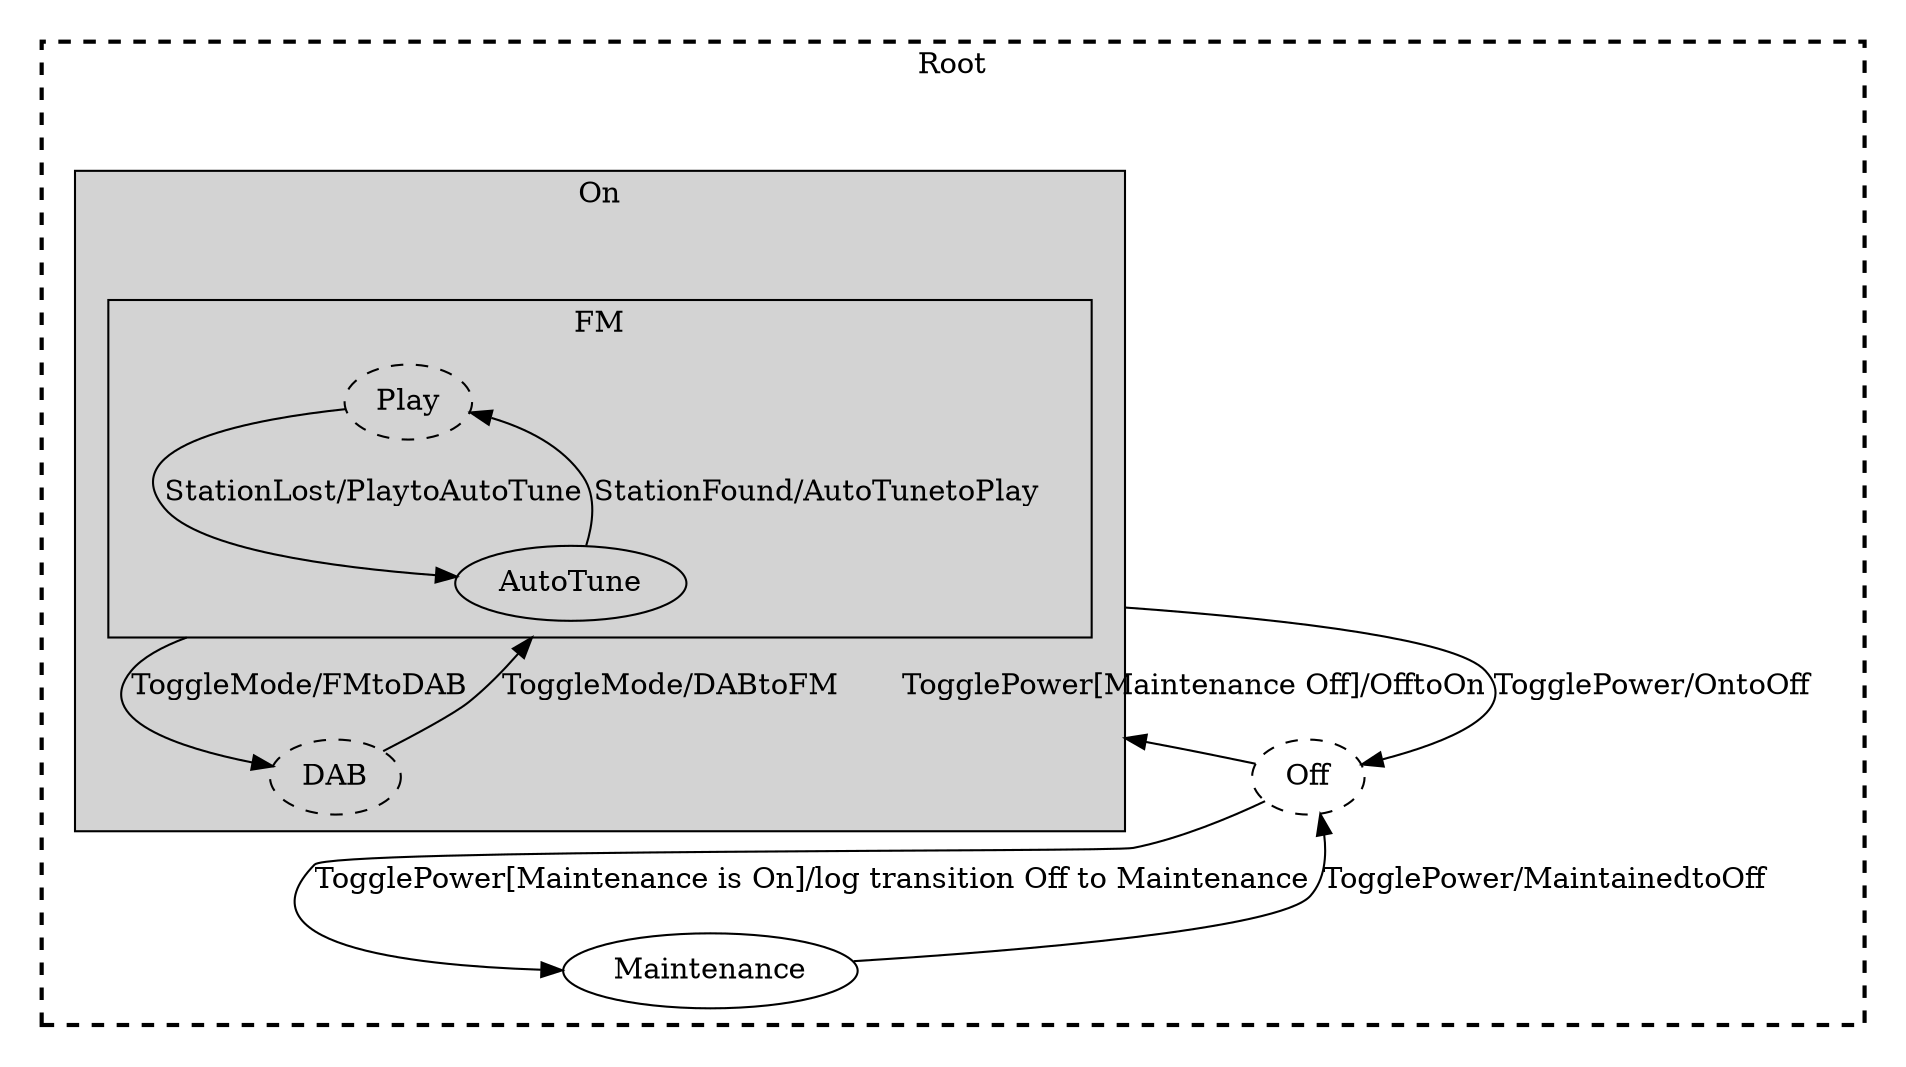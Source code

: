 digraph G {
  compound=true;

  subgraph cluster1000 {
    style=invis;
    subgraph cluster0 {
      style="visible, dashed, bold";
      label = "Root"
      Off [style="dashed"];
      Maintenance [];
      subgraph cluster1003 {
        style=invis;
        subgraph cluster3 {
          style="visible, filled";
          label = "On"
          subgraph cluster1004 {
            style=invis;
            subgraph cluster4 {
              style="visible, filled";
              label = "FM"
              Play [style="dashed, filled"];
              AutoTune [];
            }
          }
          DAB [style="dashed"];
        }
      }
    }
  }
  Off [style="dashed"];
  Maintenance [];
  subgraph cluster1003 {
    style=invis;
    subgraph cluster3 {
      style="visible, filled";
      label = "On"
      subgraph cluster1004 {
        style=invis;
        subgraph cluster4 {
          style="visible, filled";
          label = "FM"
          Play [style="dashed, filled"];
          AutoTune [];
        }
      }
      DAB [style="dashed"];
    }
  }
  subgraph cluster1004 {
    style=invis;
    subgraph cluster4 {
      style="visible, filled";
      label = "FM"
      Play [style="dashed, filled"];
      AutoTune [];
    }
  }
  DAB [style="dashed"];
  Play [style="dashed, filled"];
  AutoTune [];
  Off -> Maintenance [label="TogglePower[Maintenance is On]/log transition Off to Maintenance"];
  Off -> AutoTune [lhead=cluster3, label="TogglePower[Maintenance Off]/OfftoOn"];
  Maintenance -> Off [label="TogglePower/MaintainedtoOff"];
  AutoTune -> Off [ltail=cluster3, label="TogglePower/OntoOff"];
  AutoTune -> DAB [ltail=cluster4, label="ToggleMode/FMtoDAB"];
  DAB -> AutoTune [lhead=cluster4, label="ToggleMode/DABtoFM"];
  Play -> AutoTune [label="StationLost/PlaytoAutoTune"];
  AutoTune -> Play [label="StationFound/AutoTunetoPlay"];
}
